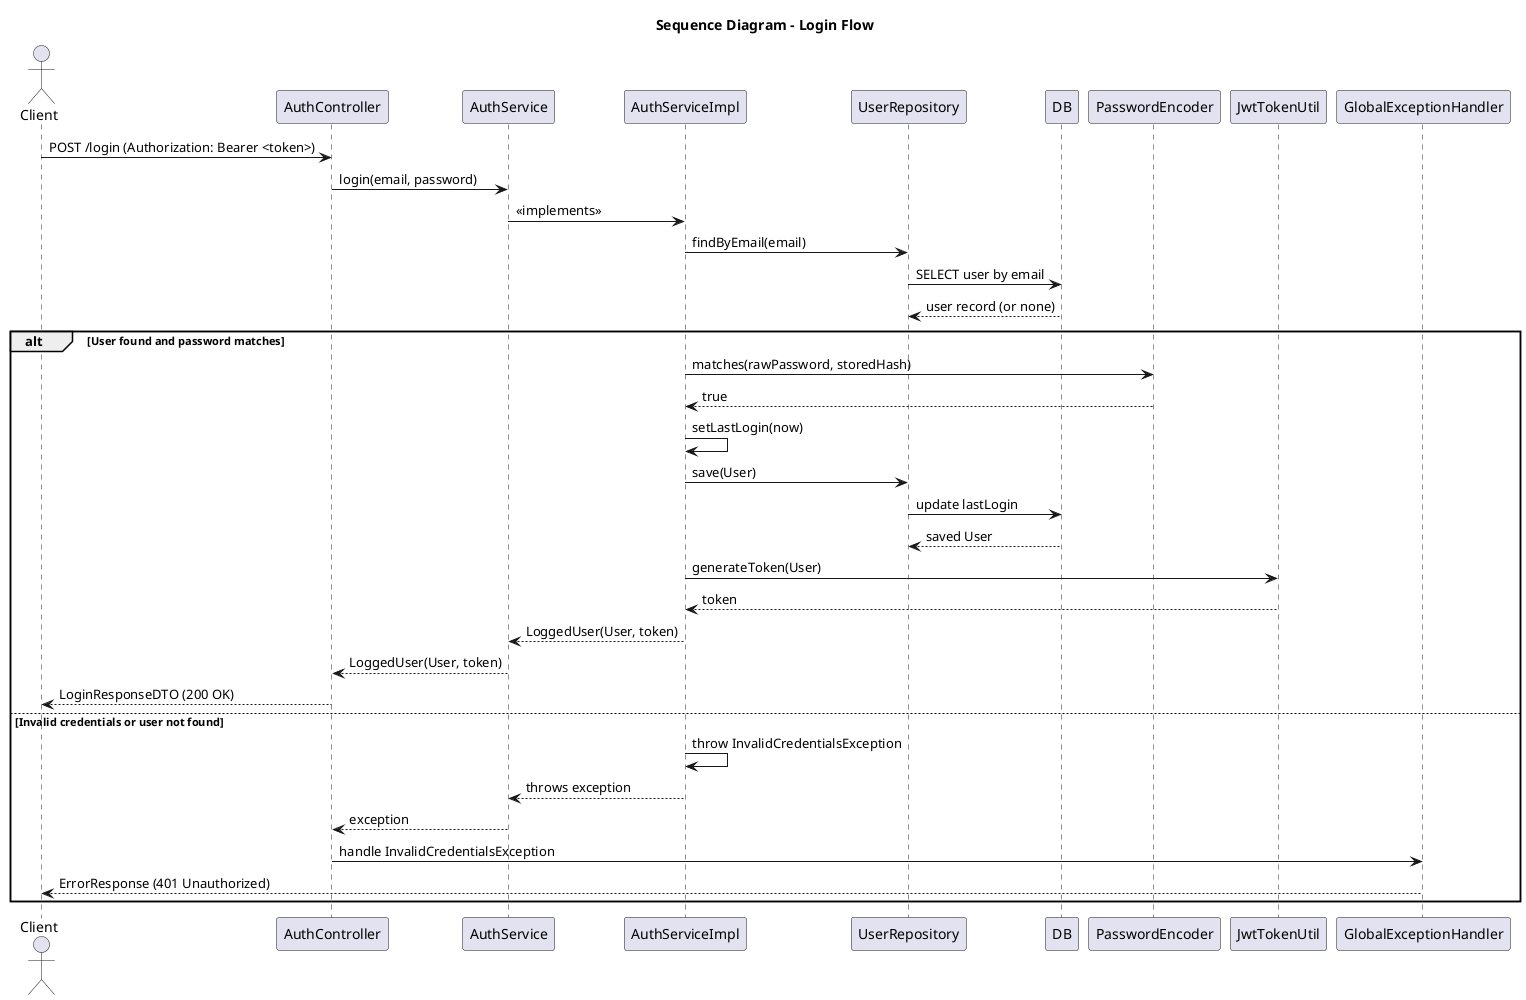
@startuml SequenceDiagramLogin
title Sequence Diagram - Login Flow

actor Client
Client -> AuthController: POST /login (Authorization: Bearer <token>)
AuthController -> AuthService: login(email, password)
AuthService -> AuthServiceImpl: «implements»

AuthServiceImpl -> UserRepository: findByEmail(email)
UserRepository -> DB: SELECT user by email
DB --> UserRepository: user record (or none)

alt User found and password matches
    AuthServiceImpl -> PasswordEncoder: matches(rawPassword, storedHash)
    PasswordEncoder --> AuthServiceImpl: true
    AuthServiceImpl -> AuthServiceImpl: setLastLogin(now)
    AuthServiceImpl -> UserRepository: save(User)
    UserRepository -> DB: update lastLogin
    DB --> UserRepository: saved User
    AuthServiceImpl -> JwtTokenUtil: generateToken(User)
    JwtTokenUtil --> AuthServiceImpl: token
    AuthServiceImpl --> AuthService: LoggedUser(User, token)
    AuthService --> AuthController: LoggedUser(User, token)
    AuthController --> Client: LoginResponseDTO (200 OK)
else Invalid credentials or user not found
    AuthServiceImpl -> AuthServiceImpl: throw InvalidCredentialsException
    AuthServiceImpl --> AuthService: throws exception
    AuthService --> AuthController: exception
    AuthController -> GlobalExceptionHandler: handle InvalidCredentialsException
    GlobalExceptionHandler --> Client: ErrorResponse (401 Unauthorized)
end

@enduml
